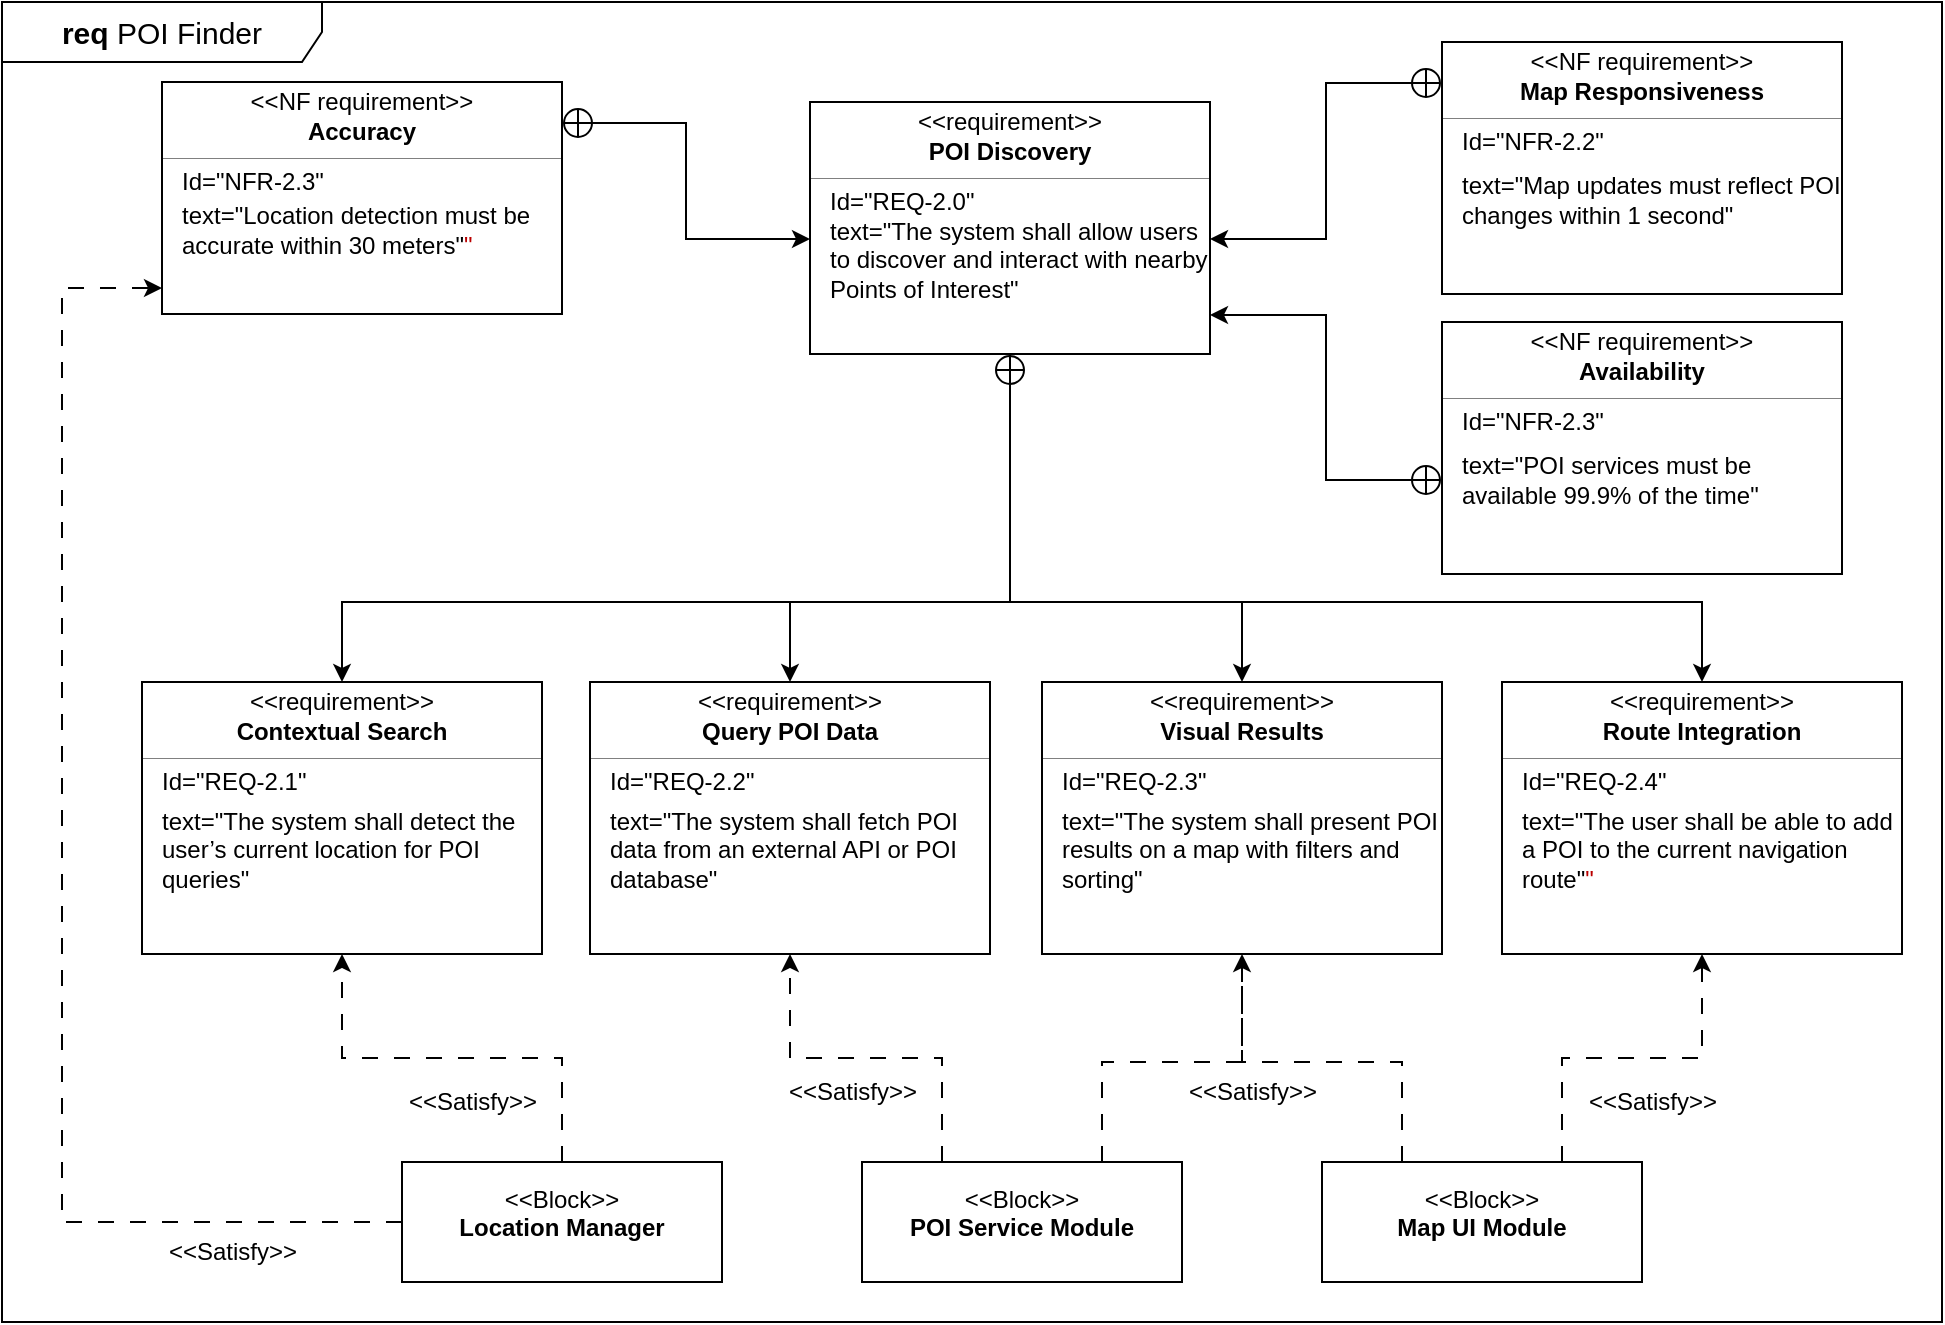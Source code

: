 <mxfile version="26.2.13">
  <diagram name="Page-1" id="jVy5ansgh5haitN2zPb1">
    <mxGraphModel dx="861" dy="459" grid="1" gridSize="10" guides="1" tooltips="1" connect="1" arrows="1" fold="1" page="1" pageScale="1" pageWidth="827" pageHeight="1169" math="0" shadow="0">
      <root>
        <mxCell id="0" />
        <mxCell id="1" parent="0" />
        <mxCell id="3hlQd6VnyrCngBvV6r2V-1" value="&lt;font style=&quot;font-size: 15px;&quot;&gt;&lt;b style=&quot;&quot;&gt;req &lt;/b&gt;POI Finder&lt;/font&gt;" style="shape=umlFrame;whiteSpace=wrap;html=1;pointerEvents=0;recursiveResize=0;container=1;collapsible=0;width=160;" vertex="1" parent="1">
          <mxGeometry x="40" y="20" width="970" height="660" as="geometry" />
        </mxCell>
        <mxCell id="3hlQd6VnyrCngBvV6r2V-31" value="" style="fontStyle=1;align=center;verticalAlign=middle;childLayout=stackLayout;horizontal=1;horizontalStack=0;resizeParent=1;resizeParentMax=0;resizeLast=0;marginBottom=0;" vertex="1" parent="3hlQd6VnyrCngBvV6r2V-1">
          <mxGeometry x="294" y="340" width="200" height="136" as="geometry" />
        </mxCell>
        <mxCell id="3hlQd6VnyrCngBvV6r2V-32" value="&amp;lt;&amp;lt;requirement&amp;gt;&amp;gt;" style="html=1;align=center;spacing=0;verticalAlign=middle;strokeColor=none;fillColor=none;whiteSpace=wrap;spacingTop=3;" vertex="1" parent="3hlQd6VnyrCngBvV6r2V-31">
          <mxGeometry width="200" height="16" as="geometry" />
        </mxCell>
        <mxCell id="3hlQd6VnyrCngBvV6r2V-33" value="&lt;div&gt;Query POI Data&lt;/div&gt;" style="html=1;align=center;spacing=0;verticalAlign=middle;strokeColor=none;fillColor=none;whiteSpace=wrap;fontStyle=1" vertex="1" parent="3hlQd6VnyrCngBvV6r2V-31">
          <mxGeometry y="16" width="200" height="18" as="geometry" />
        </mxCell>
        <mxCell id="3hlQd6VnyrCngBvV6r2V-34" value="" style="line;strokeWidth=0.25;fillColor=none;align=left;verticalAlign=middle;spacingTop=-1;spacingLeft=3;spacingRight=3;rotatable=0;labelPosition=right;points=[];portConstraint=eastwest;" vertex="1" parent="3hlQd6VnyrCngBvV6r2V-31">
          <mxGeometry y="34" width="200" height="8" as="geometry" />
        </mxCell>
        <mxCell id="3hlQd6VnyrCngBvV6r2V-35" value="Id=&quot;&lt;span style=&quot;background-color: transparent;&quot;&gt;REQ-2.2&lt;/span&gt;&quot;" style="html=1;align=left;spacing=0;verticalAlign=middle;strokeColor=none;fillColor=none;whiteSpace=wrap;spacingLeft=10;" vertex="1" parent="3hlQd6VnyrCngBvV6r2V-31">
          <mxGeometry y="42" width="200" height="16" as="geometry" />
        </mxCell>
        <mxCell id="3hlQd6VnyrCngBvV6r2V-36" value="text=&quot;The system shall fetch POI data from an external API or POI database&quot;" style="html=1;align=left;spacing=0;verticalAlign=middle;strokeColor=none;fillColor=none;whiteSpace=wrap;spacingLeft=10;" vertex="1" parent="3hlQd6VnyrCngBvV6r2V-31">
          <mxGeometry y="58" width="200" height="52" as="geometry" />
        </mxCell>
        <mxCell id="3hlQd6VnyrCngBvV6r2V-37" value="" style="html=1;align=center;spacing=0;verticalAlign=middle;strokeColor=none;fillColor=none;whiteSpace=wrap;" vertex="1" parent="3hlQd6VnyrCngBvV6r2V-31">
          <mxGeometry y="110" width="200" height="26" as="geometry" />
        </mxCell>
        <mxCell id="3hlQd6VnyrCngBvV6r2V-39" value="" style="fontStyle=1;align=center;verticalAlign=middle;childLayout=stackLayout;horizontal=1;horizontalStack=0;resizeParent=1;resizeParentMax=0;resizeLast=0;marginBottom=0;" vertex="1" parent="3hlQd6VnyrCngBvV6r2V-1">
          <mxGeometry x="520" y="340" width="200" height="136" as="geometry" />
        </mxCell>
        <mxCell id="3hlQd6VnyrCngBvV6r2V-40" value="&amp;lt;&amp;lt;requirement&amp;gt;&amp;gt;" style="html=1;align=center;spacing=0;verticalAlign=middle;strokeColor=none;fillColor=none;whiteSpace=wrap;spacingTop=3;" vertex="1" parent="3hlQd6VnyrCngBvV6r2V-39">
          <mxGeometry width="200" height="16" as="geometry" />
        </mxCell>
        <mxCell id="3hlQd6VnyrCngBvV6r2V-41" value="Visual Results" style="html=1;align=center;spacing=0;verticalAlign=middle;strokeColor=none;fillColor=none;whiteSpace=wrap;fontStyle=1" vertex="1" parent="3hlQd6VnyrCngBvV6r2V-39">
          <mxGeometry y="16" width="200" height="18" as="geometry" />
        </mxCell>
        <mxCell id="3hlQd6VnyrCngBvV6r2V-42" value="" style="line;strokeWidth=0.25;fillColor=none;align=left;verticalAlign=middle;spacingTop=-1;spacingLeft=3;spacingRight=3;rotatable=0;labelPosition=right;points=[];portConstraint=eastwest;" vertex="1" parent="3hlQd6VnyrCngBvV6r2V-39">
          <mxGeometry y="34" width="200" height="8" as="geometry" />
        </mxCell>
        <mxCell id="3hlQd6VnyrCngBvV6r2V-43" value="Id=&quot;&lt;span style=&quot;background-color: transparent;&quot;&gt;REQ-2.3&lt;/span&gt;&quot;" style="html=1;align=left;spacing=0;verticalAlign=middle;strokeColor=none;fillColor=none;whiteSpace=wrap;spacingLeft=10;" vertex="1" parent="3hlQd6VnyrCngBvV6r2V-39">
          <mxGeometry y="42" width="200" height="16" as="geometry" />
        </mxCell>
        <mxCell id="3hlQd6VnyrCngBvV6r2V-44" value="text=&quot;The system shall present POI results on a map with filters and sorting&lt;span style=&quot;background-color: transparent; color: light-dark(rgb(0, 0, 0), rgb(255, 255, 255));&quot;&gt;&quot;&lt;/span&gt;" style="html=1;align=left;spacing=0;verticalAlign=middle;strokeColor=none;fillColor=none;whiteSpace=wrap;spacingLeft=10;" vertex="1" parent="3hlQd6VnyrCngBvV6r2V-39">
          <mxGeometry y="58" width="200" height="52" as="geometry" />
        </mxCell>
        <mxCell id="3hlQd6VnyrCngBvV6r2V-45" value="" style="html=1;align=center;spacing=0;verticalAlign=middle;strokeColor=none;fillColor=none;whiteSpace=wrap;" vertex="1" parent="3hlQd6VnyrCngBvV6r2V-39">
          <mxGeometry y="110" width="200" height="26" as="geometry" />
        </mxCell>
        <mxCell id="3hlQd6VnyrCngBvV6r2V-95" value="&amp;lt;&amp;lt;Satisfy&amp;gt;&amp;gt;" style="text;html=1;align=center;verticalAlign=middle;resizable=0;points=[];autosize=1;strokeColor=none;fillColor=none;" vertex="1" parent="3hlQd6VnyrCngBvV6r2V-1">
          <mxGeometry x="70" y="610" width="90" height="30" as="geometry" />
        </mxCell>
        <mxCell id="3hlQd6VnyrCngBvV6r2V-97" value="&amp;lt;&amp;lt;Satisfy&amp;gt;&amp;gt;" style="text;html=1;align=center;verticalAlign=middle;resizable=0;points=[];autosize=1;strokeColor=none;fillColor=none;" vertex="1" parent="3hlQd6VnyrCngBvV6r2V-1">
          <mxGeometry x="580" y="530" width="90" height="30" as="geometry" />
        </mxCell>
        <mxCell id="3hlQd6VnyrCngBvV6r2V-98" value="&amp;lt;&amp;lt;Satisfy&amp;gt;&amp;gt;" style="text;html=1;align=center;verticalAlign=middle;resizable=0;points=[];autosize=1;strokeColor=none;fillColor=none;" vertex="1" parent="3hlQd6VnyrCngBvV6r2V-1">
          <mxGeometry x="780" y="535" width="90" height="30" as="geometry" />
        </mxCell>
        <mxCell id="3hlQd6VnyrCngBvV6r2V-119" style="edgeStyle=orthogonalEdgeStyle;rounded=0;orthogonalLoop=1;jettySize=auto;html=1;exitX=0.25;exitY=0;exitDx=0;exitDy=0;endArrow=none;startFill=0;dashed=1;dashPattern=8 8;" edge="1" parent="3hlQd6VnyrCngBvV6r2V-1" source="3hlQd6VnyrCngBvV6r2V-107">
          <mxGeometry relative="1" as="geometry">
            <mxPoint x="620" y="480" as="targetPoint" />
            <Array as="points">
              <mxPoint x="700" y="530" />
              <mxPoint x="620" y="530" />
            </Array>
          </mxGeometry>
        </mxCell>
        <mxCell id="3hlQd6VnyrCngBvV6r2V-107" value="&lt;p&gt;&amp;lt;&amp;lt;Block&amp;gt;&amp;gt;&lt;br&gt;&lt;b&gt;Map UI Module&lt;/b&gt;&lt;/p&gt;" style="shape=rect;html=1;overflow=fill;whiteSpace=wrap;align=center;" vertex="1" parent="3hlQd6VnyrCngBvV6r2V-1">
          <mxGeometry x="660" y="580" width="160" height="60" as="geometry" />
        </mxCell>
        <mxCell id="3hlQd6VnyrCngBvV6r2V-108" value="&lt;p&gt;&amp;lt;&amp;lt;Block&amp;gt;&amp;gt;&lt;br&gt;&lt;b&gt;Location Manager&lt;/b&gt;&lt;/p&gt;" style="shape=rect;html=1;overflow=fill;whiteSpace=wrap;align=center;" vertex="1" parent="3hlQd6VnyrCngBvV6r2V-1">
          <mxGeometry x="200" y="580" width="160" height="60" as="geometry" />
        </mxCell>
        <mxCell id="3hlQd6VnyrCngBvV6r2V-117" style="edgeStyle=orthogonalEdgeStyle;rounded=0;orthogonalLoop=1;jettySize=auto;html=1;exitX=0.25;exitY=0;exitDx=0;exitDy=0;entryX=0.5;entryY=1;entryDx=0;entryDy=0;dashed=1;dashPattern=8 8;" edge="1" parent="3hlQd6VnyrCngBvV6r2V-1" source="3hlQd6VnyrCngBvV6r2V-72" target="3hlQd6VnyrCngBvV6r2V-37">
          <mxGeometry relative="1" as="geometry" />
        </mxCell>
        <mxCell id="3hlQd6VnyrCngBvV6r2V-118" style="edgeStyle=orthogonalEdgeStyle;rounded=0;orthogonalLoop=1;jettySize=auto;html=1;exitX=0.75;exitY=0;exitDx=0;exitDy=0;entryX=0.5;entryY=1;entryDx=0;entryDy=0;dashed=1;dashPattern=8 8;" edge="1" parent="3hlQd6VnyrCngBvV6r2V-1" source="3hlQd6VnyrCngBvV6r2V-72" target="3hlQd6VnyrCngBvV6r2V-45">
          <mxGeometry relative="1" as="geometry">
            <Array as="points">
              <mxPoint x="550" y="530" />
              <mxPoint x="620" y="530" />
            </Array>
          </mxGeometry>
        </mxCell>
        <mxCell id="3hlQd6VnyrCngBvV6r2V-72" value="&lt;p&gt;&amp;lt;&amp;lt;Block&amp;gt;&amp;gt;&lt;br&gt;&lt;b&gt;POI Service Module&lt;/b&gt;&lt;/p&gt;" style="shape=rect;html=1;overflow=fill;whiteSpace=wrap;align=center;" vertex="1" parent="3hlQd6VnyrCngBvV6r2V-1">
          <mxGeometry x="430" y="580" width="160" height="60" as="geometry" />
        </mxCell>
        <mxCell id="3hlQd6VnyrCngBvV6r2V-116" value="&amp;lt;&amp;lt;Satisfy&amp;gt;&amp;gt;" style="text;html=1;align=center;verticalAlign=middle;resizable=0;points=[];autosize=1;strokeColor=none;fillColor=none;" vertex="1" parent="3hlQd6VnyrCngBvV6r2V-1">
          <mxGeometry x="190" y="535" width="90" height="30" as="geometry" />
        </mxCell>
        <mxCell id="3hlQd6VnyrCngBvV6r2V-121" value="&amp;lt;&amp;lt;Satisfy&amp;gt;&amp;gt;" style="text;html=1;align=center;verticalAlign=middle;resizable=0;points=[];autosize=1;strokeColor=none;fillColor=none;" vertex="1" parent="3hlQd6VnyrCngBvV6r2V-1">
          <mxGeometry x="380" y="530" width="90" height="30" as="geometry" />
        </mxCell>
        <mxCell id="3hlQd6VnyrCngBvV6r2V-16" value="" style="fontStyle=1;align=center;verticalAlign=middle;childLayout=stackLayout;horizontal=1;horizontalStack=0;resizeParent=1;resizeParentMax=0;resizeLast=0;marginBottom=0;" vertex="1" parent="1">
          <mxGeometry x="444" y="70" width="200" height="126" as="geometry" />
        </mxCell>
        <mxCell id="3hlQd6VnyrCngBvV6r2V-17" value="&amp;lt;&amp;lt;requirement&amp;gt;&amp;gt;" style="html=1;align=center;spacing=0;verticalAlign=middle;strokeColor=none;fillColor=none;whiteSpace=wrap;spacingTop=3;" vertex="1" parent="3hlQd6VnyrCngBvV6r2V-16">
          <mxGeometry width="200" height="16" as="geometry" />
        </mxCell>
        <mxCell id="3hlQd6VnyrCngBvV6r2V-18" value="POI Discovery" style="html=1;align=center;spacing=0;verticalAlign=middle;strokeColor=none;fillColor=none;whiteSpace=wrap;fontStyle=1" vertex="1" parent="3hlQd6VnyrCngBvV6r2V-16">
          <mxGeometry y="16" width="200" height="18" as="geometry" />
        </mxCell>
        <mxCell id="3hlQd6VnyrCngBvV6r2V-19" value="" style="line;strokeWidth=0.25;fillColor=none;align=left;verticalAlign=middle;spacingTop=-1;spacingLeft=3;spacingRight=3;rotatable=0;labelPosition=right;points=[];portConstraint=eastwest;" vertex="1" parent="3hlQd6VnyrCngBvV6r2V-16">
          <mxGeometry y="34" width="200" height="8" as="geometry" />
        </mxCell>
        <mxCell id="3hlQd6VnyrCngBvV6r2V-21" value="Id=&quot;&lt;span style=&quot;background-color: transparent;&quot;&gt;REQ-2.0&lt;/span&gt;&quot;" style="html=1;align=left;spacing=0;verticalAlign=middle;strokeColor=none;fillColor=none;whiteSpace=wrap;spacingLeft=10;" vertex="1" parent="3hlQd6VnyrCngBvV6r2V-16">
          <mxGeometry y="42" width="200" height="16" as="geometry" />
        </mxCell>
        <mxCell id="3hlQd6VnyrCngBvV6r2V-20" value="text=&quot;The system shall allow users to discover and interact with nearby Points of Interest&quot;" style="html=1;align=left;spacing=0;verticalAlign=middle;strokeColor=none;fillColor=none;whiteSpace=wrap;spacingLeft=10;" vertex="1" parent="3hlQd6VnyrCngBvV6r2V-16">
          <mxGeometry y="58" width="200" height="42" as="geometry" />
        </mxCell>
        <mxCell id="3hlQd6VnyrCngBvV6r2V-22" value="" style="html=1;align=center;spacing=0;verticalAlign=middle;strokeColor=none;fillColor=none;whiteSpace=wrap;" vertex="1" parent="3hlQd6VnyrCngBvV6r2V-16">
          <mxGeometry y="100" width="200" height="26" as="geometry" />
        </mxCell>
        <mxCell id="3hlQd6VnyrCngBvV6r2V-24" value="" style="fontStyle=1;align=center;verticalAlign=middle;childLayout=stackLayout;horizontal=1;horizontalStack=0;resizeParent=1;resizeParentMax=0;resizeLast=0;marginBottom=0;" vertex="1" parent="1">
          <mxGeometry x="110" y="360" width="200" height="136" as="geometry" />
        </mxCell>
        <mxCell id="3hlQd6VnyrCngBvV6r2V-25" value="&amp;lt;&amp;lt;requirement&amp;gt;&amp;gt;" style="html=1;align=center;spacing=0;verticalAlign=middle;strokeColor=none;fillColor=none;whiteSpace=wrap;spacingTop=3;" vertex="1" parent="3hlQd6VnyrCngBvV6r2V-24">
          <mxGeometry width="200" height="16" as="geometry" />
        </mxCell>
        <mxCell id="3hlQd6VnyrCngBvV6r2V-26" value="Contextual Search" style="html=1;align=center;spacing=0;verticalAlign=middle;strokeColor=none;fillColor=none;whiteSpace=wrap;fontStyle=1" vertex="1" parent="3hlQd6VnyrCngBvV6r2V-24">
          <mxGeometry y="16" width="200" height="18" as="geometry" />
        </mxCell>
        <mxCell id="3hlQd6VnyrCngBvV6r2V-27" value="" style="line;strokeWidth=0.25;fillColor=none;align=left;verticalAlign=middle;spacingTop=-1;spacingLeft=3;spacingRight=3;rotatable=0;labelPosition=right;points=[];portConstraint=eastwest;" vertex="1" parent="3hlQd6VnyrCngBvV6r2V-24">
          <mxGeometry y="34" width="200" height="8" as="geometry" />
        </mxCell>
        <mxCell id="3hlQd6VnyrCngBvV6r2V-28" value="Id=&quot;&lt;span style=&quot;background-color: transparent;&quot;&gt;REQ-2.1&lt;/span&gt;&quot;" style="html=1;align=left;spacing=0;verticalAlign=middle;strokeColor=none;fillColor=none;whiteSpace=wrap;spacingLeft=10;" vertex="1" parent="3hlQd6VnyrCngBvV6r2V-24">
          <mxGeometry y="42" width="200" height="16" as="geometry" />
        </mxCell>
        <mxCell id="3hlQd6VnyrCngBvV6r2V-29" value="text=&quot;The system shall detect the user’s current location for POI queries&lt;span style=&quot;background-color: transparent; color: light-dark(rgb(0, 0, 0), rgb(255, 255, 255));&quot;&gt;&quot;&lt;/span&gt;" style="html=1;align=left;spacing=0;verticalAlign=middle;strokeColor=none;fillColor=none;whiteSpace=wrap;spacingLeft=10;" vertex="1" parent="3hlQd6VnyrCngBvV6r2V-24">
          <mxGeometry y="58" width="200" height="52" as="geometry" />
        </mxCell>
        <mxCell id="3hlQd6VnyrCngBvV6r2V-30" value="" style="html=1;align=center;spacing=0;verticalAlign=middle;strokeColor=none;fillColor=none;whiteSpace=wrap;" vertex="1" parent="3hlQd6VnyrCngBvV6r2V-24">
          <mxGeometry y="110" width="200" height="26" as="geometry" />
        </mxCell>
        <mxCell id="3hlQd6VnyrCngBvV6r2V-46" style="edgeStyle=orthogonalEdgeStyle;rounded=0;orthogonalLoop=1;jettySize=auto;html=1;exitX=0.5;exitY=1;exitDx=0;exitDy=0;entryX=0.5;entryY=0;entryDx=0;entryDy=0;" edge="1" parent="1" source="3hlQd6VnyrCngBvV6r2V-22" target="3hlQd6VnyrCngBvV6r2V-25">
          <mxGeometry relative="1" as="geometry">
            <Array as="points">
              <mxPoint x="544" y="320" />
              <mxPoint x="210" y="320" />
            </Array>
          </mxGeometry>
        </mxCell>
        <mxCell id="3hlQd6VnyrCngBvV6r2V-47" style="edgeStyle=orthogonalEdgeStyle;rounded=0;orthogonalLoop=1;jettySize=auto;html=1;exitX=0.5;exitY=1;exitDx=0;exitDy=0;entryX=0.5;entryY=0;entryDx=0;entryDy=0;" edge="1" parent="1" source="3hlQd6VnyrCngBvV6r2V-22" target="3hlQd6VnyrCngBvV6r2V-32">
          <mxGeometry relative="1" as="geometry">
            <Array as="points">
              <mxPoint x="544" y="320" />
              <mxPoint x="434" y="320" />
            </Array>
          </mxGeometry>
        </mxCell>
        <mxCell id="3hlQd6VnyrCngBvV6r2V-48" style="edgeStyle=orthogonalEdgeStyle;rounded=0;orthogonalLoop=1;jettySize=auto;html=1;exitX=0.5;exitY=1;exitDx=0;exitDy=0;entryX=0.5;entryY=0;entryDx=0;entryDy=0;startArrow=circlePlus;startFill=0;" edge="1" parent="1" source="3hlQd6VnyrCngBvV6r2V-22" target="3hlQd6VnyrCngBvV6r2V-40">
          <mxGeometry relative="1" as="geometry">
            <Array as="points">
              <mxPoint x="544" y="320" />
              <mxPoint x="660" y="320" />
            </Array>
          </mxGeometry>
        </mxCell>
        <mxCell id="3hlQd6VnyrCngBvV6r2V-56" value="" style="fontStyle=1;align=center;verticalAlign=middle;childLayout=stackLayout;horizontal=1;horizontalStack=0;resizeParent=1;resizeParentMax=0;resizeLast=0;marginBottom=0;" vertex="1" parent="1">
          <mxGeometry x="760" y="40" width="200" height="126" as="geometry" />
        </mxCell>
        <mxCell id="3hlQd6VnyrCngBvV6r2V-57" value="&amp;lt;&amp;lt;NF requirement&amp;gt;&amp;gt;" style="html=1;align=center;spacing=0;verticalAlign=middle;strokeColor=none;fillColor=none;whiteSpace=wrap;spacingTop=3;" vertex="1" parent="3hlQd6VnyrCngBvV6r2V-56">
          <mxGeometry width="200" height="16" as="geometry" />
        </mxCell>
        <mxCell id="3hlQd6VnyrCngBvV6r2V-58" value="Map Responsiveness" style="html=1;align=center;spacing=0;verticalAlign=middle;strokeColor=none;fillColor=none;whiteSpace=wrap;fontStyle=1" vertex="1" parent="3hlQd6VnyrCngBvV6r2V-56">
          <mxGeometry y="16" width="200" height="18" as="geometry" />
        </mxCell>
        <mxCell id="3hlQd6VnyrCngBvV6r2V-59" value="" style="line;strokeWidth=0.25;fillColor=none;align=left;verticalAlign=middle;spacingTop=-1;spacingLeft=3;spacingRight=3;rotatable=0;labelPosition=right;points=[];portConstraint=eastwest;" vertex="1" parent="3hlQd6VnyrCngBvV6r2V-56">
          <mxGeometry y="34" width="200" height="8" as="geometry" />
        </mxCell>
        <mxCell id="3hlQd6VnyrCngBvV6r2V-60" value="Id=&quot;&lt;span style=&quot;background-color: transparent;&quot;&gt;NFR-2.2&lt;/span&gt;&quot;" style="html=1;align=left;spacing=0;verticalAlign=middle;strokeColor=none;fillColor=none;whiteSpace=wrap;spacingLeft=10;" vertex="1" parent="3hlQd6VnyrCngBvV6r2V-56">
          <mxGeometry y="42" width="200" height="16" as="geometry" />
        </mxCell>
        <mxCell id="3hlQd6VnyrCngBvV6r2V-61" value="text=&quot;Map updates must reflect POI changes within 1 second&lt;span style=&quot;background-color: transparent; color: light-dark(rgb(0, 0, 0), rgb(255, 255, 255));&quot;&gt;&quot;&lt;/span&gt;" style="html=1;align=left;spacing=0;verticalAlign=middle;strokeColor=none;fillColor=none;whiteSpace=wrap;spacingLeft=10;" vertex="1" parent="3hlQd6VnyrCngBvV6r2V-56">
          <mxGeometry y="58" width="200" height="42" as="geometry" />
        </mxCell>
        <mxCell id="3hlQd6VnyrCngBvV6r2V-62" value="" style="html=1;align=center;spacing=0;verticalAlign=middle;strokeColor=none;fillColor=none;whiteSpace=wrap;" vertex="1" parent="3hlQd6VnyrCngBvV6r2V-56">
          <mxGeometry y="100" width="200" height="26" as="geometry" />
        </mxCell>
        <mxCell id="3hlQd6VnyrCngBvV6r2V-63" value="" style="fontStyle=1;align=center;verticalAlign=middle;childLayout=stackLayout;horizontal=1;horizontalStack=0;resizeParent=1;resizeParentMax=0;resizeLast=0;marginBottom=0;" vertex="1" parent="1">
          <mxGeometry x="120" y="60" width="200" height="116" as="geometry" />
        </mxCell>
        <mxCell id="3hlQd6VnyrCngBvV6r2V-64" value="&amp;lt;&amp;lt;NF requirement&amp;gt;&amp;gt;" style="html=1;align=center;spacing=0;verticalAlign=middle;strokeColor=none;fillColor=none;whiteSpace=wrap;spacingTop=3;" vertex="1" parent="3hlQd6VnyrCngBvV6r2V-63">
          <mxGeometry width="200" height="16" as="geometry" />
        </mxCell>
        <mxCell id="3hlQd6VnyrCngBvV6r2V-65" value="Accuracy" style="html=1;align=center;spacing=0;verticalAlign=middle;strokeColor=none;fillColor=none;whiteSpace=wrap;fontStyle=1" vertex="1" parent="3hlQd6VnyrCngBvV6r2V-63">
          <mxGeometry y="16" width="200" height="18" as="geometry" />
        </mxCell>
        <mxCell id="3hlQd6VnyrCngBvV6r2V-66" value="" style="line;strokeWidth=0.25;fillColor=none;align=left;verticalAlign=middle;spacingTop=-1;spacingLeft=3;spacingRight=3;rotatable=0;labelPosition=right;points=[];portConstraint=eastwest;" vertex="1" parent="3hlQd6VnyrCngBvV6r2V-63">
          <mxGeometry y="34" width="200" height="8" as="geometry" />
        </mxCell>
        <mxCell id="3hlQd6VnyrCngBvV6r2V-67" value="Id=&quot;&lt;span style=&quot;background-color: transparent;&quot;&gt;NFR-2.3&lt;/span&gt;&quot;" style="html=1;align=left;spacing=0;verticalAlign=middle;strokeColor=none;fillColor=none;whiteSpace=wrap;spacingLeft=10;" vertex="1" parent="3hlQd6VnyrCngBvV6r2V-63">
          <mxGeometry y="42" width="200" height="16" as="geometry" />
        </mxCell>
        <mxCell id="3hlQd6VnyrCngBvV6r2V-68" value="text=&quot;Location detection must be accurate within 30 meters&quot;&lt;span style=&quot;background-color: transparent;&quot;&gt;&lt;font&gt;&lt;font color=&quot;rgba(0, 0, 0, 0)&quot;&gt;&quot;&lt;/font&gt;&lt;/font&gt;&lt;/span&gt;" style="html=1;align=left;spacing=0;verticalAlign=middle;strokeColor=none;fillColor=none;whiteSpace=wrap;spacingLeft=10;" vertex="1" parent="3hlQd6VnyrCngBvV6r2V-63">
          <mxGeometry y="58" width="200" height="32" as="geometry" />
        </mxCell>
        <mxCell id="3hlQd6VnyrCngBvV6r2V-69" value="" style="html=1;align=center;spacing=0;verticalAlign=middle;strokeColor=none;fillColor=none;whiteSpace=wrap;" vertex="1" parent="3hlQd6VnyrCngBvV6r2V-63">
          <mxGeometry y="90" width="200" height="26" as="geometry" />
        </mxCell>
        <mxCell id="3hlQd6VnyrCngBvV6r2V-77" value="" style="fontStyle=1;align=center;verticalAlign=middle;childLayout=stackLayout;horizontal=1;horizontalStack=0;resizeParent=1;resizeParentMax=0;resizeLast=0;marginBottom=0;" vertex="1" parent="1">
          <mxGeometry x="790" y="360" width="200" height="136" as="geometry" />
        </mxCell>
        <mxCell id="3hlQd6VnyrCngBvV6r2V-78" value="&amp;lt;&amp;lt;requirement&amp;gt;&amp;gt;" style="html=1;align=center;spacing=0;verticalAlign=middle;strokeColor=none;fillColor=none;whiteSpace=wrap;spacingTop=3;" vertex="1" parent="3hlQd6VnyrCngBvV6r2V-77">
          <mxGeometry width="200" height="16" as="geometry" />
        </mxCell>
        <mxCell id="3hlQd6VnyrCngBvV6r2V-79" value="Route Integration" style="html=1;align=center;spacing=0;verticalAlign=middle;strokeColor=none;fillColor=none;whiteSpace=wrap;fontStyle=1" vertex="1" parent="3hlQd6VnyrCngBvV6r2V-77">
          <mxGeometry y="16" width="200" height="18" as="geometry" />
        </mxCell>
        <mxCell id="3hlQd6VnyrCngBvV6r2V-80" value="" style="line;strokeWidth=0.25;fillColor=none;align=left;verticalAlign=middle;spacingTop=-1;spacingLeft=3;spacingRight=3;rotatable=0;labelPosition=right;points=[];portConstraint=eastwest;" vertex="1" parent="3hlQd6VnyrCngBvV6r2V-77">
          <mxGeometry y="34" width="200" height="8" as="geometry" />
        </mxCell>
        <mxCell id="3hlQd6VnyrCngBvV6r2V-81" value="Id=&quot;&lt;span style=&quot;background-color: transparent;&quot;&gt;REQ-2.4&lt;/span&gt;&quot;" style="html=1;align=left;spacing=0;verticalAlign=middle;strokeColor=none;fillColor=none;whiteSpace=wrap;spacingLeft=10;" vertex="1" parent="3hlQd6VnyrCngBvV6r2V-77">
          <mxGeometry y="42" width="200" height="16" as="geometry" />
        </mxCell>
        <mxCell id="3hlQd6VnyrCngBvV6r2V-82" value="text=&quot;The user shall be able to add a POI to the current navigation route&quot;&lt;span style=&quot;background-color: transparent;&quot;&gt;&lt;font color=&quot;rgba(0, 0, 0, 0)&quot;&gt;&quot;&lt;/font&gt;&lt;/span&gt;" style="html=1;align=left;spacing=0;verticalAlign=middle;strokeColor=none;fillColor=none;whiteSpace=wrap;spacingLeft=10;" vertex="1" parent="3hlQd6VnyrCngBvV6r2V-77">
          <mxGeometry y="58" width="200" height="52" as="geometry" />
        </mxCell>
        <mxCell id="3hlQd6VnyrCngBvV6r2V-83" value="" style="html=1;align=center;spacing=0;verticalAlign=middle;strokeColor=none;fillColor=none;whiteSpace=wrap;" vertex="1" parent="3hlQd6VnyrCngBvV6r2V-77">
          <mxGeometry y="110" width="200" height="26" as="geometry" />
        </mxCell>
        <mxCell id="3hlQd6VnyrCngBvV6r2V-84" style="edgeStyle=orthogonalEdgeStyle;rounded=0;orthogonalLoop=1;jettySize=auto;html=1;entryX=0.5;entryY=0;entryDx=0;entryDy=0;exitX=0.5;exitY=1;exitDx=0;exitDy=0;" edge="1" parent="1" source="3hlQd6VnyrCngBvV6r2V-22" target="3hlQd6VnyrCngBvV6r2V-78">
          <mxGeometry relative="1" as="geometry">
            <Array as="points">
              <mxPoint x="544" y="320" />
              <mxPoint x="890" y="320" />
            </Array>
          </mxGeometry>
        </mxCell>
        <mxCell id="3hlQd6VnyrCngBvV6r2V-100" value="" style="fontStyle=1;align=center;verticalAlign=middle;childLayout=stackLayout;horizontal=1;horizontalStack=0;resizeParent=1;resizeParentMax=0;resizeLast=0;marginBottom=0;" vertex="1" parent="1">
          <mxGeometry x="760" y="180" width="200" height="126" as="geometry" />
        </mxCell>
        <mxCell id="3hlQd6VnyrCngBvV6r2V-101" value="&amp;lt;&amp;lt;NF requirement&amp;gt;&amp;gt;" style="html=1;align=center;spacing=0;verticalAlign=middle;strokeColor=none;fillColor=none;whiteSpace=wrap;spacingTop=3;" vertex="1" parent="3hlQd6VnyrCngBvV6r2V-100">
          <mxGeometry width="200" height="16" as="geometry" />
        </mxCell>
        <mxCell id="3hlQd6VnyrCngBvV6r2V-102" value="Availability" style="html=1;align=center;spacing=0;verticalAlign=middle;strokeColor=none;fillColor=none;whiteSpace=wrap;fontStyle=1" vertex="1" parent="3hlQd6VnyrCngBvV6r2V-100">
          <mxGeometry y="16" width="200" height="18" as="geometry" />
        </mxCell>
        <mxCell id="3hlQd6VnyrCngBvV6r2V-103" value="" style="line;strokeWidth=0.25;fillColor=none;align=left;verticalAlign=middle;spacingTop=-1;spacingLeft=3;spacingRight=3;rotatable=0;labelPosition=right;points=[];portConstraint=eastwest;" vertex="1" parent="3hlQd6VnyrCngBvV6r2V-100">
          <mxGeometry y="34" width="200" height="8" as="geometry" />
        </mxCell>
        <mxCell id="3hlQd6VnyrCngBvV6r2V-104" value="Id=&quot;&lt;span style=&quot;background-color: transparent;&quot;&gt;NFR-2.3&lt;/span&gt;&quot;" style="html=1;align=left;spacing=0;verticalAlign=middle;strokeColor=none;fillColor=none;whiteSpace=wrap;spacingLeft=10;" vertex="1" parent="3hlQd6VnyrCngBvV6r2V-100">
          <mxGeometry y="42" width="200" height="16" as="geometry" />
        </mxCell>
        <mxCell id="3hlQd6VnyrCngBvV6r2V-105" value="text=&quot;POI services must be available 99.9% of the time&lt;span style=&quot;background-color: transparent; color: light-dark(rgb(0, 0, 0), rgb(255, 255, 255));&quot;&gt;&quot;&lt;/span&gt;" style="html=1;align=left;spacing=0;verticalAlign=middle;strokeColor=none;fillColor=none;whiteSpace=wrap;spacingLeft=10;" vertex="1" parent="3hlQd6VnyrCngBvV6r2V-100">
          <mxGeometry y="58" width="200" height="42" as="geometry" />
        </mxCell>
        <mxCell id="3hlQd6VnyrCngBvV6r2V-106" value="" style="html=1;align=center;spacing=0;verticalAlign=middle;strokeColor=none;fillColor=none;whiteSpace=wrap;" vertex="1" parent="3hlQd6VnyrCngBvV6r2V-100">
          <mxGeometry y="100" width="200" height="26" as="geometry" />
        </mxCell>
        <mxCell id="3hlQd6VnyrCngBvV6r2V-109" style="edgeStyle=orthogonalEdgeStyle;rounded=0;orthogonalLoop=1;jettySize=auto;html=1;exitX=1;exitY=0.25;exitDx=0;exitDy=0;entryX=0;entryY=0.25;entryDx=0;entryDy=0;startArrow=circlePlus;startFill=0;" edge="1" parent="1" source="3hlQd6VnyrCngBvV6r2V-65" target="3hlQd6VnyrCngBvV6r2V-20">
          <mxGeometry relative="1" as="geometry" />
        </mxCell>
        <mxCell id="3hlQd6VnyrCngBvV6r2V-110" style="edgeStyle=orthogonalEdgeStyle;rounded=0;orthogonalLoop=1;jettySize=auto;html=1;exitX=0;exitY=0.25;exitDx=0;exitDy=0;entryX=1;entryY=0.25;entryDx=0;entryDy=0;startArrow=circlePlus;startFill=0;" edge="1" parent="1" source="3hlQd6VnyrCngBvV6r2V-58" target="3hlQd6VnyrCngBvV6r2V-20">
          <mxGeometry relative="1" as="geometry" />
        </mxCell>
        <mxCell id="3hlQd6VnyrCngBvV6r2V-111" style="edgeStyle=orthogonalEdgeStyle;rounded=0;orthogonalLoop=1;jettySize=auto;html=1;exitX=0;exitY=0.5;exitDx=0;exitDy=0;entryX=1;entryY=0.25;entryDx=0;entryDy=0;startArrow=circlePlus;startFill=0;" edge="1" parent="1" source="3hlQd6VnyrCngBvV6r2V-105" target="3hlQd6VnyrCngBvV6r2V-22">
          <mxGeometry relative="1" as="geometry" />
        </mxCell>
        <mxCell id="3hlQd6VnyrCngBvV6r2V-112" style="edgeStyle=orthogonalEdgeStyle;rounded=0;orthogonalLoop=1;jettySize=auto;html=1;exitX=0.5;exitY=0;exitDx=0;exitDy=0;entryX=0.5;entryY=1;entryDx=0;entryDy=0;dashed=1;dashPattern=8 8;" edge="1" parent="1" source="3hlQd6VnyrCngBvV6r2V-108" target="3hlQd6VnyrCngBvV6r2V-30">
          <mxGeometry relative="1" as="geometry" />
        </mxCell>
        <mxCell id="3hlQd6VnyrCngBvV6r2V-113" style="edgeStyle=orthogonalEdgeStyle;rounded=0;orthogonalLoop=1;jettySize=auto;html=1;exitX=0;exitY=0.5;exitDx=0;exitDy=0;entryX=0;entryY=0.5;entryDx=0;entryDy=0;dashed=1;dashPattern=8 8;" edge="1" parent="1" source="3hlQd6VnyrCngBvV6r2V-108" target="3hlQd6VnyrCngBvV6r2V-69">
          <mxGeometry relative="1" as="geometry">
            <Array as="points">
              <mxPoint x="70" y="630" />
              <mxPoint x="70" y="163" />
            </Array>
          </mxGeometry>
        </mxCell>
        <mxCell id="3hlQd6VnyrCngBvV6r2V-120" style="edgeStyle=orthogonalEdgeStyle;rounded=0;orthogonalLoop=1;jettySize=auto;html=1;exitX=0.75;exitY=0;exitDx=0;exitDy=0;entryX=0.5;entryY=1;entryDx=0;entryDy=0;dashed=1;dashPattern=8 8;" edge="1" parent="1" source="3hlQd6VnyrCngBvV6r2V-107" target="3hlQd6VnyrCngBvV6r2V-83">
          <mxGeometry relative="1" as="geometry" />
        </mxCell>
      </root>
    </mxGraphModel>
  </diagram>
</mxfile>
